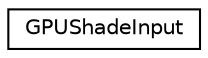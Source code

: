 digraph G
{
  edge [fontname="Helvetica",fontsize="10",labelfontname="Helvetica",labelfontsize="10"];
  node [fontname="Helvetica",fontsize="10",shape=record];
  rankdir=LR;
  Node1 [label="GPUShadeInput",height=0.2,width=0.4,color="black", fillcolor="white", style="filled",URL="$d3/dd9/structGPUShadeInput.html"];
}
